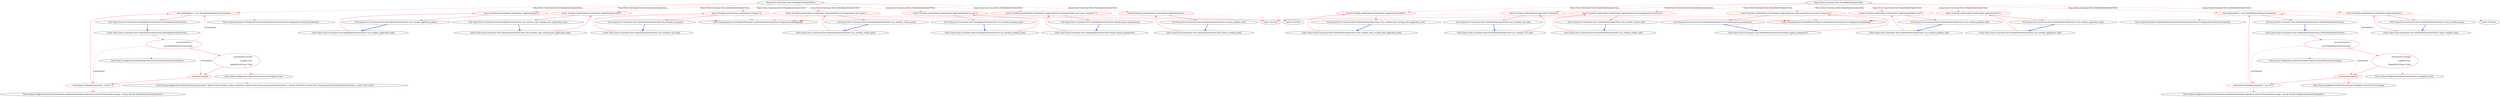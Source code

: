 digraph  {
n36 [label="Nancy.Tests.Functional.Tests.DefaultJsonSerializerTests", span=""];
n0 [label="Entry Nancy.Tests.Functional.Tests.DefaultJsonSerializerTests.DefaultJsonSerializerTests()", span="11-11", cluster="Nancy.Tests.Functional.Tests.DefaultJsonSerializerTests.DefaultJsonSerializerTests()"];
n1 [label="var environment =\r\n                new DefaultNancyEnvironment()", span="13-14", cluster="Nancy.Tests.Functional.Tests.DefaultJsonSerializerTests.DefaultJsonSerializerTests()", color=red, community=1];
n2 [label="environment.Tracing(\r\n                enabled: true,\r\n                displayErrorTraces: true)", span="16-18", cluster="Nancy.Tests.Functional.Tests.DefaultJsonSerializerTests.DefaultJsonSerializerTests()", color=red, community=1];
n7 [label="Entry Nancy.Configuration.DefaultNancyEnvironment.DefaultNancyEnvironment()", span="9-9", cluster="Nancy.Configuration.DefaultNancyEnvironment.DefaultNancyEnvironment()"];
n3 [label="environment.Json()", span="19-19", cluster="Nancy.Tests.Functional.Tests.DefaultJsonSerializerTests.DefaultJsonSerializerTests()", color=red, community=0];
n4 [label="environment.Globalization(new[] { ''en-US'' })", span="20-20", cluster="Nancy.Tests.Functional.Tests.DefaultJsonSerializerTests.DefaultJsonSerializerTests()", color=red, community=0];
n5 [label="this.jsonSerializer = new DefaultJsonSerializer(environment)", span="22-22", cluster="Nancy.Tests.Functional.Tests.DefaultJsonSerializerTests.DefaultJsonSerializerTests()", color=red, community=0];
n8 [label="Entry Nancy.Configuration.INancyEnvironment.Tracing(bool, bool)", span="15-15", cluster="Nancy.Configuration.INancyEnvironment.Tracing(bool, bool)"];
n9 [label="Entry Nancy.Configuration.INancyEnvironment.Json(int?, System.Text.Encoding, System.Collections.Generic.IList<Nancy.Json.JavaScriptConverter>, System.Collections.Generic.IList<Nancy.Json.JavaScriptPrimitiveConverter>, bool?, bool?, bool?)", span="22-22", cluster="Nancy.Configuration.INancyEnvironment.Json(int?, System.Text.Encoding, System.Collections.Generic.IList<Nancy.Json.JavaScriptConverter>, System.Collections.Generic.IList<Nancy.Json.JavaScriptPrimitiveConverter>, bool?, bool?, bool?)"];
n10 [label="Entry Nancy.Configuration.INancyEnvironment.Globalization(System.Collections.Generic.IEnumerable<string>, string, System.Globalization.DateTimeStyles?)", span="19-19", cluster="Nancy.Configuration.INancyEnvironment.Globalization(System.Collections.Generic.IEnumerable<string>, string, System.Globalization.DateTimeStyles?)"];
n6 [label="Exit Nancy.Tests.Functional.Tests.DefaultJsonSerializerTests.DefaultJsonSerializerTests()", span="11-11", cluster="Nancy.Tests.Functional.Tests.DefaultJsonSerializerTests.DefaultJsonSerializerTests()"];
n11 [label="Entry Nancy.Responses.DefaultJsonSerializer.DefaultJsonSerializer(Nancy.Configuration.INancyEnvironment)", span="24-24", cluster="Nancy.Responses.DefaultJsonSerializer.DefaultJsonSerializer(Nancy.Configuration.INancyEnvironment)"];
n12 [label="Entry Nancy.Tests.Functional.Tests.DefaultJsonSerializerTests.Can_serialize_application_json()", span="26-26", cluster="Nancy.Tests.Functional.Tests.DefaultJsonSerializerTests.Can_serialize_application_json()"];
n13 [label="Assert.True(this.jsonSerializer.CanSerialize(''application/json''))", span="28-28", cluster="Nancy.Tests.Functional.Tests.DefaultJsonSerializerTests.Can_serialize_application_json()", color=red, community=0];
n14 [label="Exit Nancy.Tests.Functional.Tests.DefaultJsonSerializerTests.Can_serialize_application_json()", span="26-26", cluster="Nancy.Tests.Functional.Tests.DefaultJsonSerializerTests.Can_serialize_application_json()"];
n15 [label="Entry Nancy.Responses.DefaultJsonSerializer.CanSerialize(Nancy.Responses.Negotiation.MediaRange)", span="36-36", cluster="Nancy.Responses.DefaultJsonSerializer.CanSerialize(Nancy.Responses.Negotiation.MediaRange)"];
n16 [label="Entry Unk.True", span="", cluster="Unk.True"];
n17 [label="Entry Nancy.Tests.Functional.Tests.DefaultJsonSerializerTests.Can_serialize_type_starting_with_application_json()", span="32-32", cluster="Nancy.Tests.Functional.Tests.DefaultJsonSerializerTests.Can_serialize_type_starting_with_application_json()"];
n18 [label="Assert.True(this.jsonSerializer.CanSerialize(''application/json-blah''))", span="34-34", cluster="Nancy.Tests.Functional.Tests.DefaultJsonSerializerTests.Can_serialize_type_starting_with_application_json()", color=red, community=0];
n19 [label="Exit Nancy.Tests.Functional.Tests.DefaultJsonSerializerTests.Can_serialize_type_starting_with_application_json()", span="32-32", cluster="Nancy.Tests.Functional.Tests.DefaultJsonSerializerTests.Can_serialize_type_starting_with_application_json()"];
n20 [label="Entry Nancy.Tests.Functional.Tests.DefaultJsonSerializerTests.Can_serialize_text_json()", span="38-38", cluster="Nancy.Tests.Functional.Tests.DefaultJsonSerializerTests.Can_serialize_text_json()"];
n21 [label="Assert.True(this.jsonSerializer.CanSerialize(''text/json''))", span="40-40", cluster="Nancy.Tests.Functional.Tests.DefaultJsonSerializerTests.Can_serialize_text_json()", color=red, community=0];
n22 [label="Exit Nancy.Tests.Functional.Tests.DefaultJsonSerializerTests.Can_serialize_text_json()", span="38-38", cluster="Nancy.Tests.Functional.Tests.DefaultJsonSerializerTests.Can_serialize_text_json()"];
n23 [label="Entry Nancy.Tests.Functional.Tests.DefaultJsonSerializerTests.Can_serialize_vendor_json()", span="44-44", cluster="Nancy.Tests.Functional.Tests.DefaultJsonSerializerTests.Can_serialize_vendor_json()"];
n24 [label="Assert.True(this.jsonSerializer.CanSerialize(''application/vnd.someorganisation.user+json''))", span="46-46", cluster="Nancy.Tests.Functional.Tests.DefaultJsonSerializerTests.Can_serialize_vendor_json()", color=red, community=0];
n25 [label="Exit Nancy.Tests.Functional.Tests.DefaultJsonSerializerTests.Can_serialize_vendor_json()", span="44-44", cluster="Nancy.Tests.Functional.Tests.DefaultJsonSerializerTests.Can_serialize_vendor_json()"];
n26 [label="Entry Nancy.Tests.Functional.Tests.DefaultJsonSerializerTests.Can_serialize_problem_json()", span="50-50", cluster="Nancy.Tests.Functional.Tests.DefaultJsonSerializerTests.Can_serialize_problem_json()"];
n27 [label="Assert.True(this.jsonSerializer.CanSerialize(''application/problem+json''))", span="52-52", cluster="Nancy.Tests.Functional.Tests.DefaultJsonSerializerTests.Can_serialize_problem_json()", color=red, community=0];
n28 [label="Exit Nancy.Tests.Functional.Tests.DefaultJsonSerializerTests.Can_serialize_problem_json()", span="50-50", cluster="Nancy.Tests.Functional.Tests.DefaultJsonSerializerTests.Can_serialize_problem_json()"];
n29 [label="Entry Nancy.Tests.Functional.Tests.DefaultJsonSerializerTests.Cannot_serialize_xml()", span="56-56", cluster="Nancy.Tests.Functional.Tests.DefaultJsonSerializerTests.Cannot_serialize_xml()"];
n30 [label="Assert.False(this.jsonSerializer.CanSerialize(''application/xml''))", span="58-58", cluster="Nancy.Tests.Functional.Tests.DefaultJsonSerializerTests.Cannot_serialize_xml()", color=red, community=0];
n31 [label="Exit Nancy.Tests.Functional.Tests.DefaultJsonSerializerTests.Cannot_serialize_xml()", span="56-56", cluster="Nancy.Tests.Functional.Tests.DefaultJsonSerializerTests.Cannot_serialize_xml()"];
n32 [label="Entry Unk.False", span="", cluster="Unk.False"];
n33 [label="Entry Nancy.Tests.Functional.Tests.DefaultJsonSerializerTests.Should_ignore_parameters()", span="62-62", cluster="Nancy.Tests.Functional.Tests.DefaultJsonSerializerTests.Should_ignore_parameters()"];
n34 [label="Assert.True(this.jsonSerializer.CanSerialize(''application/vnd.someorganisation.user+json; version=1''))", span="64-64", cluster="Nancy.Tests.Functional.Tests.DefaultJsonSerializerTests.Should_ignore_parameters()", color=red, community=0];
n35 [label="Exit Nancy.Tests.Functional.Tests.DefaultJsonSerializerTests.Should_ignore_parameters()", span="62-62", cluster="Nancy.Tests.Functional.Tests.DefaultJsonSerializerTests.Should_ignore_parameters()"];
m0_17 [label="Entry Nancy.Tests.Functional.Tests.DefaultXmlSerializerTests.Can_serialize_type_starting_with_application_xml()", span="32-32", cluster="Nancy.Tests.Functional.Tests.DefaultXmlSerializerTests.Can_serialize_type_starting_with_application_xml()", file="DefaultXmlSerializerTests.cs"];
m0_18 [label="Assert.True(this.xmlSerializer.CanSerialize(''application/xml-blah''))", span="34-34", cluster="Nancy.Tests.Functional.Tests.DefaultXmlSerializerTests.Can_serialize_type_starting_with_application_xml()", color=red, community=0, file="DefaultXmlSerializerTests.cs"];
m0_19 [label="Exit Nancy.Tests.Functional.Tests.DefaultXmlSerializerTests.Can_serialize_type_starting_with_application_xml()", span="32-32", cluster="Nancy.Tests.Functional.Tests.DefaultXmlSerializerTests.Can_serialize_type_starting_with_application_xml()", file="DefaultXmlSerializerTests.cs"];
m0_9 [label="Entry Nancy.Configuration.INancyEnvironment.Xml(bool, System.Text.Encoding)", span="16-16", cluster="Nancy.Configuration.INancyEnvironment.Xml(bool, System.Text.Encoding)", file="DefaultXmlSerializerTests.cs"];
m0_20 [label="Entry Nancy.Tests.Functional.Tests.DefaultXmlSerializerTests.Can_serialize_text_xml()", span="38-38", cluster="Nancy.Tests.Functional.Tests.DefaultXmlSerializerTests.Can_serialize_text_xml()", file="DefaultXmlSerializerTests.cs"];
m0_21 [label="Assert.True(this.xmlSerializer.CanSerialize(''text/xml''))", span="40-40", cluster="Nancy.Tests.Functional.Tests.DefaultXmlSerializerTests.Can_serialize_text_xml()", color=red, community=0, file="DefaultXmlSerializerTests.cs"];
m0_22 [label="Exit Nancy.Tests.Functional.Tests.DefaultXmlSerializerTests.Can_serialize_text_xml()", span="38-38", cluster="Nancy.Tests.Functional.Tests.DefaultXmlSerializerTests.Can_serialize_text_xml()", file="DefaultXmlSerializerTests.cs"];
m0_0 [label="Entry Nancy.Tests.Functional.Tests.DefaultXmlSerializerTests.DefaultXmlSerializerTests()", span="11-11", cluster="Nancy.Tests.Functional.Tests.DefaultXmlSerializerTests.DefaultXmlSerializerTests()", file="DefaultXmlSerializerTests.cs"];
m0_1 [label="var environment =\r\n                new DefaultNancyEnvironment()", span="13-14", cluster="Nancy.Tests.Functional.Tests.DefaultXmlSerializerTests.DefaultXmlSerializerTests()", color=red, community=1, file="DefaultXmlSerializerTests.cs"];
m0_2 [label="environment.Tracing(\r\n                enabled: true,\r\n                displayErrorTraces: true)", span="16-18", cluster="Nancy.Tests.Functional.Tests.DefaultXmlSerializerTests.DefaultXmlSerializerTests()", color=red, community=1, file="DefaultXmlSerializerTests.cs"];
m0_3 [label="environment.Xml(true)", span="19-19", cluster="Nancy.Tests.Functional.Tests.DefaultXmlSerializerTests.DefaultXmlSerializerTests()", color=red, community=0, file="DefaultXmlSerializerTests.cs"];
m0_4 [label="environment.Globalization(new[] { ''en-US'' })", span="20-20", cluster="Nancy.Tests.Functional.Tests.DefaultXmlSerializerTests.DefaultXmlSerializerTests()", color=red, community=0, file="DefaultXmlSerializerTests.cs"];
m0_5 [label="this.xmlSerializer = new DefaultXmlSerializer(environment)", span="22-22", cluster="Nancy.Tests.Functional.Tests.DefaultXmlSerializerTests.DefaultXmlSerializerTests()", color=red, community=0, file="DefaultXmlSerializerTests.cs"];
m0_6 [label="Exit Nancy.Tests.Functional.Tests.DefaultXmlSerializerTests.DefaultXmlSerializerTests()", span="11-11", cluster="Nancy.Tests.Functional.Tests.DefaultXmlSerializerTests.DefaultXmlSerializerTests()", file="DefaultXmlSerializerTests.cs"];
m0_23 [label="Entry Nancy.Tests.Functional.Tests.DefaultXmlSerializerTests.Can_serialize_vendor_xml()", span="44-44", cluster="Nancy.Tests.Functional.Tests.DefaultXmlSerializerTests.Can_serialize_vendor_xml()", file="DefaultXmlSerializerTests.cs"];
m0_24 [label="Assert.True(this.xmlSerializer.CanSerialize(''application/vnd.someorganisation.user+xml''))", span="46-46", cluster="Nancy.Tests.Functional.Tests.DefaultXmlSerializerTests.Can_serialize_vendor_xml()", color=red, community=0, file="DefaultXmlSerializerTests.cs"];
m0_25 [label="Exit Nancy.Tests.Functional.Tests.DefaultXmlSerializerTests.Can_serialize_vendor_xml()", span="44-44", cluster="Nancy.Tests.Functional.Tests.DefaultXmlSerializerTests.Can_serialize_vendor_xml()", file="DefaultXmlSerializerTests.cs"];
m0_32 [label="Entry Unk.False", span="", cluster="Unk.False", file="DefaultXmlSerializerTests.cs"];
m0_33 [label="Entry Nancy.Tests.Functional.Tests.DefaultXmlSerializerTests.Should_ignore_parameters()", span="62-62", cluster="Nancy.Tests.Functional.Tests.DefaultXmlSerializerTests.Should_ignore_parameters()", file="DefaultXmlSerializerTests.cs"];
m0_34 [label="Assert.True(this.xmlSerializer.CanSerialize(''application/vnd.someorganisation.user+xml; version=1''))", span="64-64", cluster="Nancy.Tests.Functional.Tests.DefaultXmlSerializerTests.Should_ignore_parameters()", color=red, community=0, file="DefaultXmlSerializerTests.cs"];
m0_35 [label="Exit Nancy.Tests.Functional.Tests.DefaultXmlSerializerTests.Should_ignore_parameters()", span="62-62", cluster="Nancy.Tests.Functional.Tests.DefaultXmlSerializerTests.Should_ignore_parameters()", file="DefaultXmlSerializerTests.cs"];
m0_29 [label="Entry Nancy.Tests.Functional.Tests.DefaultXmlSerializerTests.Cannot_serialize_json()", span="56-56", cluster="Nancy.Tests.Functional.Tests.DefaultXmlSerializerTests.Cannot_serialize_json()", file="DefaultXmlSerializerTests.cs"];
m0_30 [label="Assert.False(this.xmlSerializer.CanSerialize(''application/json''))", span="58-58", cluster="Nancy.Tests.Functional.Tests.DefaultXmlSerializerTests.Cannot_serialize_json()", color=red, community=0, file="DefaultXmlSerializerTests.cs"];
m0_31 [label="Exit Nancy.Tests.Functional.Tests.DefaultXmlSerializerTests.Cannot_serialize_json()", span="56-56", cluster="Nancy.Tests.Functional.Tests.DefaultXmlSerializerTests.Cannot_serialize_json()", file="DefaultXmlSerializerTests.cs"];
m0_15 [label="Entry Nancy.Responses.DefaultXmlSerializer.CanSerialize(Nancy.Responses.Negotiation.MediaRange)", span="35-35", cluster="Nancy.Responses.DefaultXmlSerializer.CanSerialize(Nancy.Responses.Negotiation.MediaRange)", file="DefaultXmlSerializerTests.cs"];
m0_7 [label="Entry Nancy.Configuration.DefaultNancyEnvironment.DefaultNancyEnvironment()", span="9-9", cluster="Nancy.Configuration.DefaultNancyEnvironment.DefaultNancyEnvironment()", file="DefaultXmlSerializerTests.cs"];
m0_26 [label="Entry Nancy.Tests.Functional.Tests.DefaultXmlSerializerTests.Can_serialize_problem_xml()", span="50-50", cluster="Nancy.Tests.Functional.Tests.DefaultXmlSerializerTests.Can_serialize_problem_xml()", file="DefaultXmlSerializerTests.cs"];
m0_27 [label="Assert.True(this.xmlSerializer.CanSerialize(''application/problem+xml''))", span="52-52", cluster="Nancy.Tests.Functional.Tests.DefaultXmlSerializerTests.Can_serialize_problem_xml()", color=red, community=0, file="DefaultXmlSerializerTests.cs"];
m0_28 [label="Exit Nancy.Tests.Functional.Tests.DefaultXmlSerializerTests.Can_serialize_problem_xml()", span="50-50", cluster="Nancy.Tests.Functional.Tests.DefaultXmlSerializerTests.Can_serialize_problem_xml()", file="DefaultXmlSerializerTests.cs"];
m0_12 [label="Entry Nancy.Tests.Functional.Tests.DefaultXmlSerializerTests.Can_serialize_application_xml()", span="26-26", cluster="Nancy.Tests.Functional.Tests.DefaultXmlSerializerTests.Can_serialize_application_xml()", file="DefaultXmlSerializerTests.cs"];
m0_13 [label="Assert.True(this.xmlSerializer.CanSerialize(''application/xml''))", span="28-28", cluster="Nancy.Tests.Functional.Tests.DefaultXmlSerializerTests.Can_serialize_application_xml()", color=red, community=0, file="DefaultXmlSerializerTests.cs"];
m0_14 [label="Exit Nancy.Tests.Functional.Tests.DefaultXmlSerializerTests.Can_serialize_application_xml()", span="26-26", cluster="Nancy.Tests.Functional.Tests.DefaultXmlSerializerTests.Can_serialize_application_xml()", file="DefaultXmlSerializerTests.cs"];
m0_11 [label="Entry Nancy.Responses.DefaultXmlSerializer.DefaultXmlSerializer(Nancy.Configuration.INancyEnvironment)", span="24-24", cluster="Nancy.Responses.DefaultXmlSerializer.DefaultXmlSerializer(Nancy.Configuration.INancyEnvironment)", file="DefaultXmlSerializerTests.cs"];
m0_8 [label="Entry Nancy.Configuration.INancyEnvironment.Tracing(bool, bool)", span="15-15", cluster="Nancy.Configuration.INancyEnvironment.Tracing(bool, bool)", file="DefaultXmlSerializerTests.cs"];
m0_10 [label="Entry Nancy.Configuration.INancyEnvironment.Globalization(System.Collections.Generic.IEnumerable<string>, string, System.Globalization.DateTimeStyles?)", span="19-19", cluster="Nancy.Configuration.INancyEnvironment.Globalization(System.Collections.Generic.IEnumerable<string>, string, System.Globalization.DateTimeStyles?)", file="DefaultXmlSerializerTests.cs"];
m0_36 [label="Nancy.Tests.Functional.Tests.DefaultXmlSerializerTests", span="", file="DefaultXmlSerializerTests.cs"];
n36 -> n5  [key=1, style=dashed, color=red, label="Nancy.Tests.Functional.Tests.DefaultJsonSerializerTests"];
n36 -> n13  [key=1, style=dashed, color=red, label="Nancy.Tests.Functional.Tests.DefaultJsonSerializerTests"];
n36 -> n18  [key=1, style=dashed, color=red, label="Nancy.Tests.Functional.Tests.DefaultJsonSerializerTests"];
n36 -> n21  [key=1, style=dashed, color=red, label="Nancy.Tests.Functional.Tests.DefaultJsonSerializerTests"];
n36 -> n24  [key=1, style=dashed, color=red, label="Nancy.Tests.Functional.Tests.DefaultJsonSerializerTests"];
n36 -> n27  [key=1, style=dashed, color=red, label="Nancy.Tests.Functional.Tests.DefaultJsonSerializerTests"];
n36 -> n30  [key=1, style=dashed, color=red, label="Nancy.Tests.Functional.Tests.DefaultJsonSerializerTests"];
n36 -> n34  [key=1, style=dashed, color=red, label="Nancy.Tests.Functional.Tests.DefaultJsonSerializerTests"];
n0 -> n1  [key=0, style=solid, color=red];
n1 -> n2  [key=0, style=solid, color=red];
n1 -> n7  [key=2, style=dotted, color=red];
n1 -> n3  [key=1, style=dashed, color=red, label=environment];
n1 -> n4  [key=1, style=dashed, color=red, label=environment];
n1 -> n5  [key=1, style=dashed, color=red, label=environment];
n2 -> n3  [key=0, style=solid, color=red];
n2 -> n8  [key=2, style=dotted, color=red];
n3 -> n4  [key=0, style=solid, color=red];
n3 -> n9  [key=2, style=dotted, color=red];
n4 -> n5  [key=0, style=solid, color=red];
n4 -> n10  [key=2, style=dotted, color=red];
n5 -> n6  [key=0, style=solid, color=red];
n5 -> n11  [key=2, style=dotted, color=red];
n6 -> n0  [key=0, style=bold, color=blue];
n12 -> n13  [key=0, style=solid, color=red];
n13 -> n14  [key=0, style=solid, color=red];
n13 -> n15  [key=2, style=dotted, color=red];
n13 -> n16  [key=2, style=dotted, color=red];
n14 -> n12  [key=0, style=bold, color=blue];
n17 -> n18  [key=0, style=solid, color=red];
n18 -> n19  [key=0, style=solid, color=red];
n18 -> n15  [key=2, style=dotted, color=red];
n18 -> n16  [key=2, style=dotted, color=red];
n19 -> n17  [key=0, style=bold, color=blue];
n20 -> n21  [key=0, style=solid, color=red];
n21 -> n22  [key=0, style=solid, color=red];
n21 -> n15  [key=2, style=dotted, color=red];
n21 -> n16  [key=2, style=dotted, color=red];
n22 -> n20  [key=0, style=bold, color=blue];
n23 -> n24  [key=0, style=solid, color=red];
n24 -> n25  [key=0, style=solid, color=red];
n24 -> n15  [key=2, style=dotted, color=red];
n24 -> n16  [key=2, style=dotted, color=red];
n25 -> n23  [key=0, style=bold, color=blue];
n26 -> n27  [key=0, style=solid, color=red];
n27 -> n28  [key=0, style=solid, color=red];
n27 -> n15  [key=2, style=dotted, color=red];
n27 -> n16  [key=2, style=dotted, color=red];
n28 -> n26  [key=0, style=bold, color=blue];
n29 -> n30  [key=0, style=solid, color=red];
n30 -> n31  [key=0, style=solid, color=red];
n30 -> n15  [key=2, style=dotted, color=red];
n30 -> n32  [key=2, style=dotted, color=red];
n31 -> n29  [key=0, style=bold, color=blue];
n33 -> n34  [key=0, style=solid, color=red];
n34 -> n35  [key=0, style=solid, color=red];
n34 -> n15  [key=2, style=dotted, color=red];
n34 -> n16  [key=2, style=dotted, color=red];
n35 -> n33  [key=0, style=bold, color=blue];
m0_17 -> m0_18  [key=0, style=solid, color=red];
m0_18 -> m0_19  [key=0, style=solid, color=red];
m0_18 -> m0_15  [key=2, style=dotted, color=red];
m0_18 -> n16  [key=2, style=dotted, color=red];
m0_19 -> m0_17  [key=0, style=bold, color=blue];
m0_20 -> m0_21  [key=0, style=solid, color=red];
m0_21 -> m0_22  [key=0, style=solid, color=red];
m0_21 -> m0_15  [key=2, style=dotted, color=red];
m0_21 -> n16  [key=2, style=dotted, color=red];
m0_22 -> m0_20  [key=0, style=bold, color=blue];
m0_0 -> m0_1  [key=0, style=solid, color=red];
m0_1 -> m0_2  [key=0, style=solid, color=red];
m0_1 -> m0_7  [key=2, style=dotted, color=red];
m0_1 -> m0_3  [key=1, style=dashed, color=red, label=environment];
m0_1 -> m0_4  [key=1, style=dashed, color=red, label=environment];
m0_1 -> m0_5  [key=1, style=dashed, color=red, label=environment];
m0_2 -> m0_3  [key=0, style=solid, color=red];
m0_2 -> m0_8  [key=2, style=dotted, color=red];
m0_3 -> m0_4  [key=0, style=solid, color=red];
m0_3 -> m0_9  [key=2, style=dotted, color=red];
m0_4 -> m0_5  [key=0, style=solid, color=red];
m0_4 -> m0_10  [key=2, style=dotted, color=red];
m0_5 -> m0_6  [key=0, style=solid, color=red];
m0_5 -> m0_11  [key=2, style=dotted, color=red];
m0_6 -> m0_0  [key=0, style=bold, color=blue];
m0_23 -> m0_24  [key=0, style=solid, color=red];
m0_24 -> m0_25  [key=0, style=solid, color=red];
m0_24 -> m0_15  [key=2, style=dotted, color=red];
m0_24 -> n16  [key=2, style=dotted, color=red];
m0_25 -> m0_23  [key=0, style=bold, color=blue];
m0_33 -> m0_34  [key=0, style=solid, color=red];
m0_34 -> m0_35  [key=0, style=solid, color=red];
m0_34 -> m0_15  [key=2, style=dotted, color=red];
m0_34 -> n16  [key=2, style=dotted, color=red];
m0_35 -> m0_33  [key=0, style=bold, color=blue];
m0_29 -> m0_30  [key=0, style=solid, color=red];
m0_30 -> m0_31  [key=0, style=solid, color=red];
m0_30 -> m0_15  [key=2, style=dotted, color=red];
m0_30 -> m0_32  [key=2, style=dotted, color=red];
m0_31 -> m0_29  [key=0, style=bold, color=blue];
m0_26 -> m0_27  [key=0, style=solid, color=red];
m0_27 -> m0_28  [key=0, style=solid, color=red];
m0_27 -> m0_15  [key=2, style=dotted, color=red];
m0_27 -> n16  [key=2, style=dotted, color=red];
m0_28 -> m0_26  [key=0, style=bold, color=blue];
m0_12 -> m0_13  [key=0, style=solid, color=red];
m0_13 -> m0_14  [key=0, style=solid, color=red];
m0_13 -> m0_15  [key=2, style=dotted, color=red];
m0_13 -> n16  [key=2, style=dotted, color=red];
m0_14 -> m0_12  [key=0, style=bold, color=blue];
m0_36 -> m0_5  [key=1, style=dashed, color=red, label="Nancy.Tests.Functional.Tests.DefaultXmlSerializerTests"];
m0_36 -> m0_13  [key=1, style=dashed, color=red, label="Nancy.Tests.Functional.Tests.DefaultXmlSerializerTests"];
m0_36 -> m0_18  [key=1, style=dashed, color=red, label="Nancy.Tests.Functional.Tests.DefaultXmlSerializerTests"];
m0_36 -> m0_21  [key=1, style=dashed, color=red, label="Nancy.Tests.Functional.Tests.DefaultXmlSerializerTests"];
m0_36 -> m0_24  [key=1, style=dashed, color=red, label="Nancy.Tests.Functional.Tests.DefaultXmlSerializerTests"];
m0_36 -> m0_27  [key=1, style=dashed, color=red, label="Nancy.Tests.Functional.Tests.DefaultXmlSerializerTests"];
m0_36 -> m0_30  [key=1, style=dashed, color=red, label="Nancy.Tests.Functional.Tests.DefaultXmlSerializerTests"];
m0_36 -> m0_34  [key=1, style=dashed, color=red, label="Nancy.Tests.Functional.Tests.DefaultXmlSerializerTests"];
}
